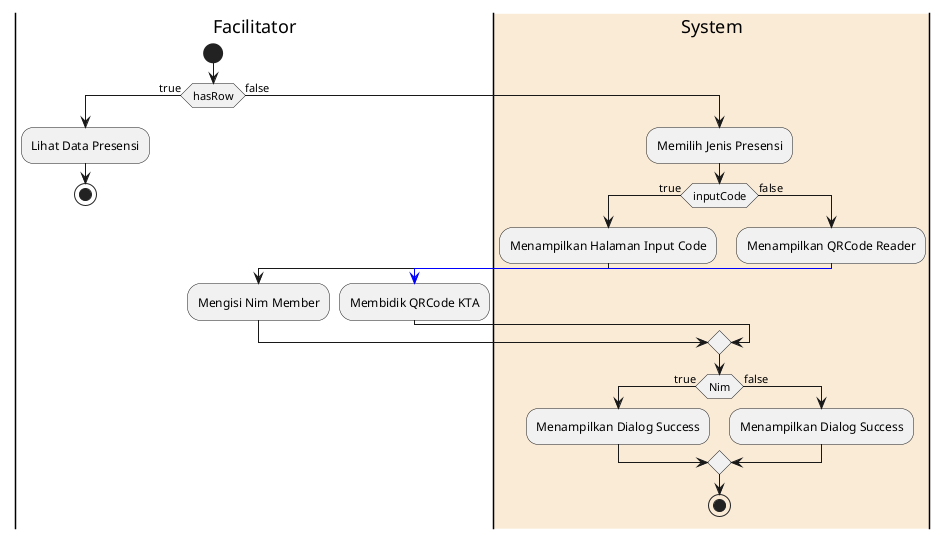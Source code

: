 @startuml
|Facilitator|
start
if(hasRow) then (true)
    :Lihat Data Presensi;
    stop
else (false)
    |System|
    :Memilih Jenis Presensi;
    if(inputCode) then (true)
        |System|
        :Menampilkan Halaman Input Code;
        |Facilitator|
        :Mengisi Nim Member;
    else (false)
        |System|
        :Menampilkan QRCode Reader;
'        anotasi
        -[#blue]->
        |Facilitator|
        :Membidik QRCode KTA;
    endif
        |System|
    if(Nim) then (true)
        :Menampilkan Dialog Success;
    else (false)
        :Menampilkan Dialog Success;
    endif
    stop
endif
|#AntiqueWhite|System|
@enduml

@startuml
partition Facilitator #CCCCCC{
    (*)--> if "View Attendance" then
    -->[true] "Lihat Data Presence"
    --> (*)
    else
    -->[false] "Memilih Jenis Presensi"
    endif

}
partition Sistem #CCCCEE{

    if "Input Code" then
        -->[true] "Membuka Halaman Input Code"
    else
        -->[false] "Menampilkan QRCode Reader"
    endif
}
partition Facilitator #CCCCCC{
    --> "Membuka Halaman Input Code"
    --> "Mengisi Nim Member"
}
partition Sistem #CCCCEE{
    if "Nim Presence" then
    -->[true] "Menampilkan Dialog Success"
    else
    -->[false] "Menampilkan Dialog False"
}
partition Facilitator #CCCCCC{
    --> "Menampilkan QRCode Reader"
    --> "Membidik QRCode KTA"
}
partition Sistem #CCCCEE{
    if "Nim Presence" then
    -->[true] "Menampilkan Dialog Success"
    else
    -->[false] "Menampilkan Dialog False"
}
@enduml

@startuml
    |Facilitator|
    start
    :Lihat Data Presence;
    |#AntiqueWhite|System|
    if(hasRow) then (true)
        :Menampilkan Semua Presence Berdasar Event;
    else (false)
        :Data Presensi Kosong;
    endif
    stop
@enduml

@startuml
partition Facilitator #CCCCCC{
    (*) --> "Lihat Data Presence"
}
partition Sistem #CCCCEE{

    if "Table Has Row" then
        -->[true] "Menampilkan Semua Presence Berdasar Event"
        --> (*)
    else
        -->[false] "Data Presensi Kosong"
        --> (*)
    endif
}
@enduml